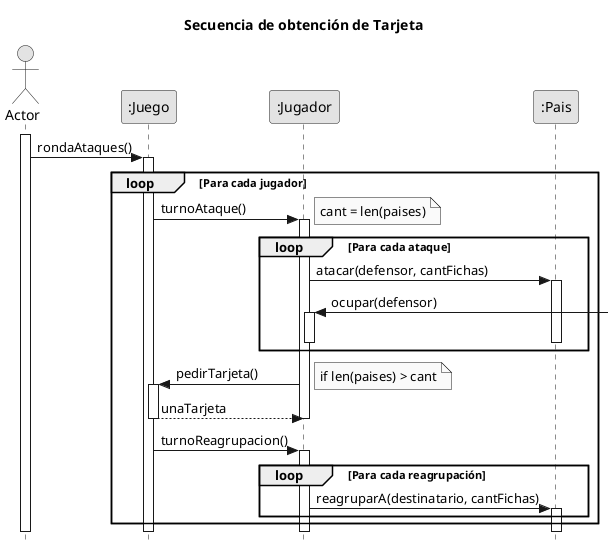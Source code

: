 @startuml
title Secuencia de obtención de Tarjeta
skinparam responseMessageBelowArrow true
skinparam monochrome true
skinparam style strictuml
hide footbox

actor Actor
participant jueg as ":Juego"
participant jug as ":Jugador"
participant pais as ":Pais"

Actor ++
Actor -> jueg ++: rondaAtaques()

loop Para cada jugador
    jueg -> jug ++: turnoAtaque()
    note right: cant = len(paises)
    loop Para cada ataque
        jug -> pais ++: atacar(defensor, cantFichas)
        jug <-] ++: ocupar(defensor)
        pais --
        jug --
    end loop

    jug -> jueg ++: pedirTarjeta()
    note right: if len(paises) > cant
    jueg --> jug --: unaTarjeta
    deactivate jug

    jueg -> jug ++: turnoReagrupacion()
    loop Para cada reagrupación
        jug -> pais ++: reagruparA(destinatario, cantFichas)
    end loop

end loop

@enduml
